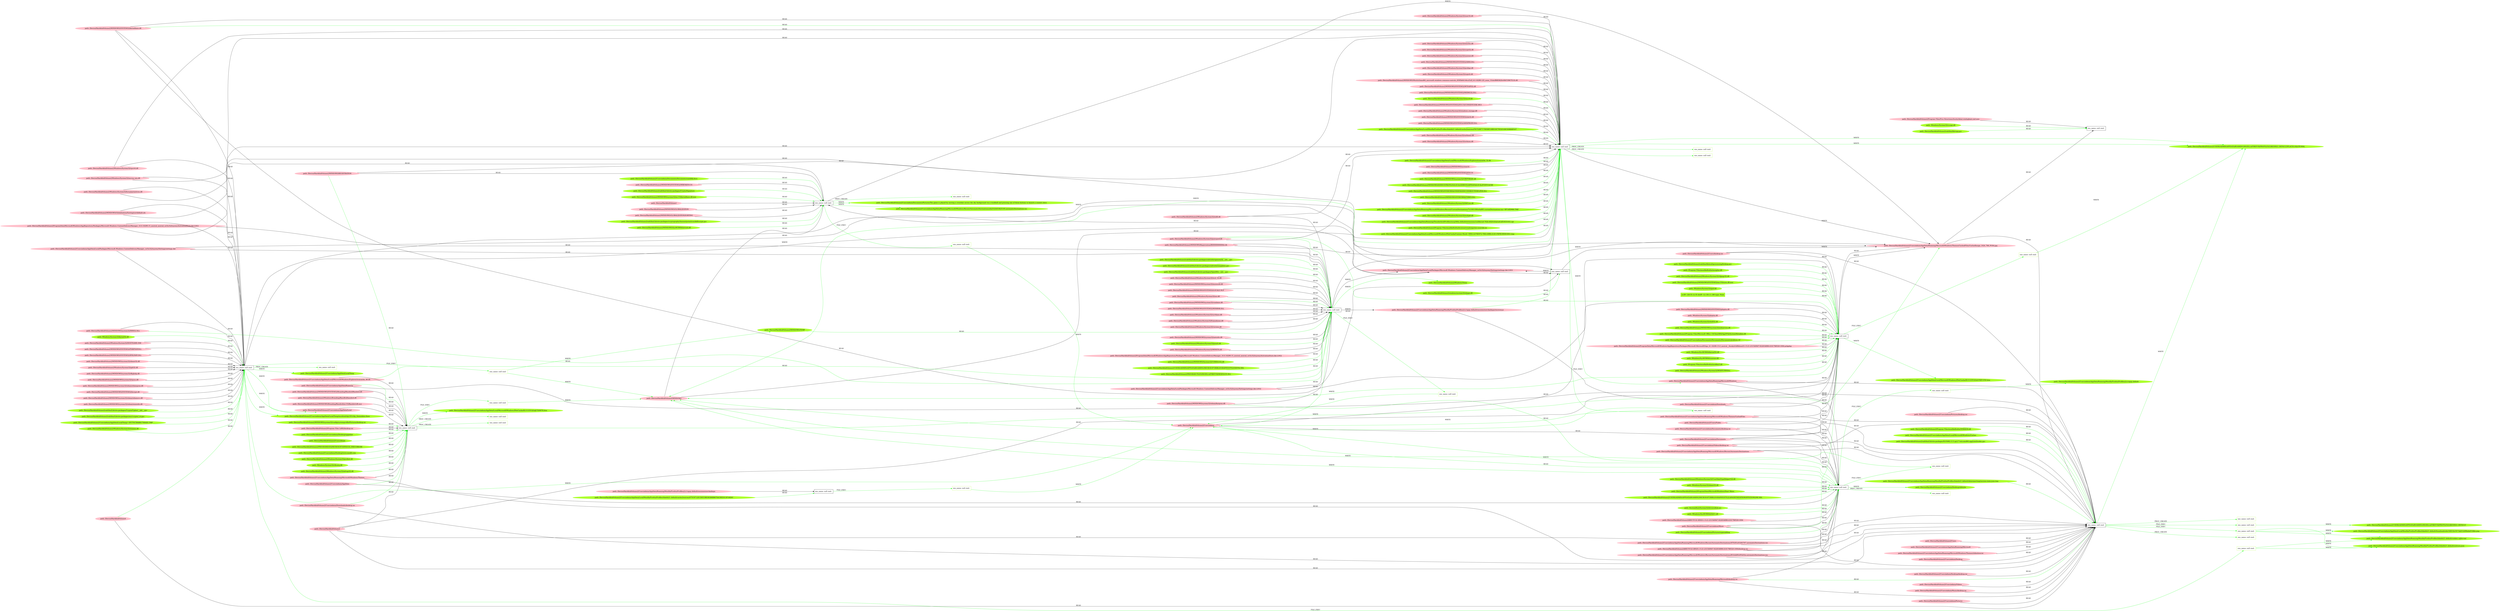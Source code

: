 digraph {
	rankdir=LR
	115 [label="exe_name: null cmd: " color=black shape=box style=solid]
	361 [label="exe_name: null cmd: " color=greenyellow shape=box style=solid]
	115 -> 361 [label=FILE_EXEC color=green]
	115 [label="exe_name: null cmd: " color=black shape=box style=solid]
	376 [label="exe_name: null cmd: " color=greenyellow shape=box style=solid]
	115 -> 376 [label=FILE_EXEC color=green]
	117 [label="exe_name: null cmd: " color=black shape=box style=solid]
	386 [label="exe_name: null cmd: " color=greenyellow shape=box style=solid]
	117 -> 386 [label=FILE_EXEC color=green]
	97 [label="exe_name: null cmd: " color=black shape=box style=solid]
	411 [label="exe_name: null cmd: " color=greenyellow shape=box style=solid]
	97 -> 411 [label=FILE_EXEC color=green]
	98 [label="exe_name: null cmd: " color=black shape=box style=solid]
	419 [label="exe_name: null cmd: " color=greenyellow shape=box style=solid]
	98 -> 419 [label=FILE_EXEC color=green]
	99 [label="exe_name: null cmd: " color=black shape=box style=solid]
	437 [label="exe_name: null cmd: " color=greenyellow shape=box style=solid]
	99 -> 437 [label=FILE_EXEC color=green]
	0 [label="exe_name: null cmd: " color=black shape=box style=solid]
	458 [label="exe_name: null cmd: " color=greenyellow shape=box style=solid]
	0 -> 458 [label=FILE_EXEC color=green]
	128 [label="exe_name: null cmd: " color=black shape=box style=solid]
	470 [label="exe_name: null cmd: " color=greenyellow shape=box style=solid]
	128 -> 470 [label=FILE_EXEC color=green]
	100 [label="exe_name: null cmd: " color=black shape=box style=solid]
	477 [label="exe_name: null cmd: " color=greenyellow shape=box style=solid]
	100 -> 477 [label=FILE_EXEC color=green]
	100 [label="exe_name: null cmd: " color=black shape=box style=solid]
	483 [label="exe_name: null cmd: " color=greenyellow shape=box style=solid]
	100 -> 483 [label=FILE_EXEC color=green]
	101 [label="exe_name: null cmd: " color=black shape=box style=solid]
	486 [label="exe_name: null cmd: " color=greenyellow shape=box style=solid]
	101 -> 486 [label=FILE_EXEC color=green]
	101 [label="exe_name: null cmd: " color=black shape=box style=solid]
	501 [label="exe_name: null cmd: " color=greenyellow shape=box style=solid]
	101 -> 501 [label=FILE_EXEC color=green]
	94 [label="path: /Device/HarddiskVolume2/Users/admin/AppData/Roaming/Mozilla/Firefox/Profiles/j1y1apqs.default/sessionstore-backups" color=pink shape=oval style=filled]
	128 [label="exe_name: null cmd: " color=black shape=box style=solid]
	94 -> 128 [label=READ color=black]
	322 [label="path: /Device/HarddiskVolume2/Users/admin/AppData/Roaming/Mozilla/Firefox/Profiles/j1y1apqs.default/sessionstore-backups/recovery.js" color=pink shape=oval style=filled]
	99 [label="exe_name: null cmd: " color=black shape=box style=solid]
	322 -> 99 [label=READ color=green]
	97 [label="exe_name: null cmd: " color=black shape=box style=solid]
	322 [label="path: /Device/HarddiskVolume2/Users/admin/AppData/Roaming/Mozilla/Firefox/Profiles/j1y1apqs.default/sessionstore-backups/recovery.js" color=pink shape=oval style=filled]
	97 -> 322 [label=WRITE color=black]
	76 [label="path: /Device/HarddiskVolume2/Program Files/Five Directions/Acuity/data/.winlogbeat.yml.new" color=pink shape=oval style=filled]
	113 [label="exe_name: null cmd: " color=black shape=box style=solid]
	76 -> 113 [label=READ color=black]
	300 [label="path: /Device/HarddiskVolume2/Users/admin/AppData/Roaming/Microsoft/Windows/Themes/CachedFiles/CachedImage_1024_768_POS4.jpg" color=pink shape=oval style=filled]
	113 [label="exe_name: null cmd: " color=black shape=box style=solid]
	300 -> 113 [label=READ color=black]
	326 [label="path: /Device/HarddiskVolume2/Users/admin/AppData/Roaming/Microsoft/Windows/Themes" color=pink shape=oval style=filled]
	0 [label="exe_name: null cmd: " color=black shape=box style=solid]
	326 -> 0 [label=READ color=black]
	239 [label="path: /Device/HarddiskVolume2" color=pink shape=oval style=filled]
	100 [label="exe_name: null cmd: " color=black shape=box style=solid]
	239 -> 100 [label=READ color=black]
	202 [label="path: /Device/HarddiskVolume2/Users/desktop.ini" color=pink shape=oval style=filled]
	100 [label="exe_name: null cmd: " color=black shape=box style=solid]
	202 -> 100 [label=READ color=black]
	271 [label="path: /Device/HarddiskVolume2/Users" color=pink shape=oval style=filled]
	100 [label="exe_name: null cmd: " color=black shape=box style=solid]
	271 -> 100 [label=READ color=black]
	296 [label="path: /Device/HarddiskVolume2/Users/admin" color=pink shape=oval style=filled]
	100 [label="exe_name: null cmd: " color=black shape=box style=solid]
	296 -> 100 [label=READ color=black]
	213 [label="path: /Device/HarddiskVolume2/Users/admin/AppData/Roaming/Microsoft" color=pink shape=oval style=filled]
	100 [label="exe_name: null cmd: " color=black shape=box style=solid]
	213 -> 100 [label=READ color=black]
	254 [label="path: /Device/HarddiskVolume2/Users/admin/AppData/Roaming/Microsoft/desktop.ini" color=pink shape=oval style=filled]
	100 [label="exe_name: null cmd: " color=black shape=box style=solid]
	254 -> 100 [label=READ color=black]
	259 [label="path: /Device/HarddiskVolume2/Users/admin/AppData/Roaming/Microsoft/Windows" color=pink shape=oval style=filled]
	100 [label="exe_name: null cmd: " color=black shape=box style=solid]
	259 -> 100 [label=READ color=black]
	326 [label="path: /Device/HarddiskVolume2/Users/admin/AppData/Roaming/Microsoft/Windows/Themes" color=pink shape=oval style=filled]
	100 [label="exe_name: null cmd: " color=black shape=box style=solid]
	326 -> 100 [label=READ color=black]
	239 [label="path: /Device/HarddiskVolume2" color=pink shape=oval style=filled]
	0 [label="exe_name: null cmd: " color=black shape=box style=solid]
	239 -> 0 [label=READ color=black]
	49 [label="path: /Device/HarddiskVolume2/WINDOWS/SYSTEM32/Branding/Basebrd/Basebrd.dll" color=pink shape=oval style=filled]
	0 [label="exe_name: null cmd: " color=black shape=box style=solid]
	49 -> 0 [label=READ color=black]
	285 [label="path: /Device/HarddiskVolume2/Windows/Branding/BaseBrd/basebrd.dll" color=pink shape=oval style=filled]
	0 [label="exe_name: null cmd: " color=black shape=box style=solid]
	285 -> 0 [label=READ color=black]
	294 [label="path: /Device/HarddiskVolume2/Users/admin/AppData/Roaming/Microsoft/Windows/Themes/slideshow.ini" color=pink shape=oval style=filled]
	100 [label="exe_name: null cmd: " color=black shape=box style=solid]
	294 -> 100 [label=READ color=black]
	38 [label="path: /Device/HarddiskVolume2/WINDOWS/Branding/Basebrd/en-US/Basebrd.dll.mui" color=pink shape=oval style=filled]
	0 [label="exe_name: null cmd: " color=black shape=box style=solid]
	38 -> 0 [label=READ color=black]
	245 [label="path: /Device/HarddiskVolume2/$RECYCLE.BIN/S-1-5-21-231540947-922634896-4161786520-1004/desktop.ini" color=pink shape=oval style=filled]
	100 [label="exe_name: null cmd: " color=black shape=box style=solid]
	245 -> 100 [label=READ color=black]
	300 [label="path: /Device/HarddiskVolume2/Users/admin/AppData/Roaming/Microsoft/Windows/Themes/CachedFiles/CachedImage_1024_768_POS4.jpg" color=pink shape=oval style=filled]
	100 [label="exe_name: null cmd: " color=black shape=box style=solid]
	300 -> 100 [label=READ color=black]
	322 [label="path: /Device/HarddiskVolume2/Users/admin/AppData/Roaming/Mozilla/Firefox/Profiles/j1y1apqs.default/sessionstore-backups/recovery.js" color=pink shape=oval style=filled]
	100 [label="exe_name: null cmd: " color=black shape=box style=solid]
	322 -> 100 [label=READ color=black]
	197 [label="path: /Device/HarddiskVolume2/Users/admin/AppData/Roaming/Microsoft/Windows/Recent/AutomaticDestinations/f01b4d95cf55d32a.automaticDestinations-ms" color=pink shape=oval style=filled]
	100 [label="exe_name: null cmd: " color=black shape=box style=solid]
	197 -> 100 [label=READ color=black]
	209 [label="path: /Device/HarddiskVolume2/Users/admin/AppData/Roaming/Microsoft/Windows/Recent/AutomaticDestinations" color=pink shape=oval style=filled]
	100 [label="exe_name: null cmd: " color=black shape=box style=solid]
	209 -> 100 [label=READ color=black]
	350 [label="path: /Device/HarddiskVolume2/Users/admin/AppData/Roaming/Microsoft/Windows/Recent/AutomaticDestinations/5f7b5f1e01b83767.automaticDestinations-ms" color=pink shape=oval style=filled]
	100 [label="exe_name: null cmd: " color=black shape=box style=solid]
	350 -> 100 [label=READ color=black]
	97 [label="exe_name: null cmd: " color=black shape=box style=solid]
	300 [label="path: /Device/HarddiskVolume2/Users/admin/AppData/Roaming/Microsoft/Windows/Themes/CachedFiles/CachedImage_1024_768_POS4.jpg" color=pink shape=oval style=filled]
	97 -> 300 [label=WRITE color=black]
	353 [label="path: /Device/HarddiskVolume4" color=pink shape=oval style=filled]
	115 [label="exe_name: null cmd: " color=black shape=box style=solid]
	353 -> 115 [label=READ color=green]
	239 [label="path: /Device/HarddiskVolume2" color=pink shape=oval style=filled]
	101 [label="exe_name: null cmd: " color=black shape=box style=solid]
	239 -> 101 [label=READ color=black]
	194 [label="path: /Device/HarddiskVolume2/Users/admin/AppData" color=pink shape=oval style=filled]
	101 [label="exe_name: null cmd: " color=black shape=box style=solid]
	194 -> 101 [label=READ color=black]
	254 [label="path: /Device/HarddiskVolume2/Users/admin/AppData/Roaming/Microsoft/desktop.ini" color=pink shape=oval style=filled]
	100 [label="exe_name: null cmd: " color=black shape=box style=solid]
	254 -> 100 [label=READ color=green]
	254 [label="path: /Device/HarddiskVolume2/Users/admin/AppData/Roaming/Microsoft/desktop.ini" color=pink shape=oval style=filled]
	101 [label="exe_name: null cmd: " color=black shape=box style=solid]
	254 -> 101 [label=READ color=black]
	259 [label="path: /Device/HarddiskVolume2/Users/admin/AppData/Roaming/Microsoft/Windows" color=pink shape=oval style=filled]
	101 [label="exe_name: null cmd: " color=black shape=box style=solid]
	259 -> 101 [label=READ color=black]
	206 [label="path: /Device/HarddiskVolume2/$RECYCLE.BIN/S-1-5-21-231540947-922634896-4161786520-1004" color=pink shape=oval style=filled]
	101 [label="exe_name: null cmd: " color=black shape=box style=solid]
	206 -> 101 [label=READ color=black]
	288 [label="path: /Device/HarddiskVolume2/Users/admin/AppData/Roaming/Microsoft/Windows/Themes/CachedFiles" color=pink shape=oval style=filled]
	101 [label="exe_name: null cmd: " color=black shape=box style=solid]
	288 -> 101 [label=READ color=black]
	245 [label="path: /Device/HarddiskVolume2/$RECYCLE.BIN/S-1-5-21-231540947-922634896-4161786520-1004/desktop.ini" color=pink shape=oval style=filled]
	101 [label="exe_name: null cmd: " color=black shape=box style=solid]
	245 -> 101 [label=READ color=black]
	256 [label="path: /Device/HarddiskVolume2/Users/Public" color=pink shape=oval style=filled]
	101 [label="exe_name: null cmd: " color=black shape=box style=solid]
	256 -> 101 [label=READ color=black]
	197 [label="path: /Device/HarddiskVolume2/Users/admin/AppData/Roaming/Microsoft/Windows/Recent/AutomaticDestinations/f01b4d95cf55d32a.automaticDestinations-ms" color=pink shape=oval style=filled]
	101 [label="exe_name: null cmd: " color=black shape=box style=solid]
	197 -> 101 [label=READ color=black]
	209 [label="path: /Device/HarddiskVolume2/Users/admin/AppData/Roaming/Microsoft/Windows/Recent/AutomaticDestinations" color=pink shape=oval style=filled]
	101 [label="exe_name: null cmd: " color=black shape=box style=solid]
	209 -> 101 [label=READ color=black]
	263 [label="path: /Device/HarddiskVolume2/Users/admin/Videos/desktop.ini" color=pink shape=oval style=filled]
	101 [label="exe_name: null cmd: " color=black shape=box style=solid]
	263 -> 101 [label=READ color=black]
	179 [label="path: /Device/HarddiskVolume2/Users/admin/Music" color=pink shape=oval style=filled]
	101 [label="exe_name: null cmd: " color=black shape=box style=solid]
	179 -> 101 [label=READ color=black]
	217 [label="path: /Device/HarddiskVolume2/Users/admin/Documents" color=pink shape=oval style=filled]
	101 [label="exe_name: null cmd: " color=black shape=box style=solid]
	217 -> 101 [label=READ color=black]
	279 [label="path: /Device/HarddiskVolume2/Users/admin/Documents/desktop.ini" color=pink shape=oval style=filled]
	101 [label="exe_name: null cmd: " color=black shape=box style=solid]
	279 -> 101 [label=READ color=black]
	350 [label="path: /Device/HarddiskVolume2/Users/admin/AppData/Roaming/Microsoft/Windows/Recent/AutomaticDestinations/5f7b5f1e01b83767.automaticDestinations-ms" color=pink shape=oval style=filled]
	101 [label="exe_name: null cmd: " color=black shape=box style=solid]
	350 -> 101 [label=READ color=black]
	115 [label="exe_name: null cmd: " color=black shape=box style=solid]
	300 [label="path: /Device/HarddiskVolume2/Users/admin/AppData/Roaming/Microsoft/Windows/Themes/CachedFiles/CachedImage_1024_768_POS4.jpg" color=pink shape=oval style=filled]
	115 -> 300 [label=WRITE color=black]
	98 [label="exe_name: null cmd: " color=black shape=box style=solid]
	300 [label="path: /Device/HarddiskVolume2/Users/admin/AppData/Roaming/Microsoft/Windows/Themes/CachedFiles/CachedImage_1024_768_POS4.jpg" color=pink shape=oval style=filled]
	98 -> 300 [label=WRITE color=black]
	114 [label="path: /Device/HarddiskVolume2/ProgramData/Microsoft/Windows/AppRepository/Packages/Microsoft.MicrosoftEdge_41.16299.15.0_neutral__8wekyb3d8bbwe/S-1-5-21-231540947-922634896-4161786520-1004.pckgdep" color=pink shape=oval style=filled]
	117 [label="exe_name: null cmd: " color=black shape=box style=solid]
	114 -> 117 [label=READ color=green]
	114 [label="path: /Device/HarddiskVolume2/ProgramData/Microsoft/Windows/AppRepository/Packages/Microsoft.MicrosoftEdge_41.16299.15.0_neutral__8wekyb3d8bbwe/S-1-5-21-231540947-922634896-4161786520-1004.pckgdep" color=pink shape=oval style=filled]
	117 [label="exe_name: null cmd: " color=black shape=box style=solid]
	114 -> 117 [label=READ color=black]
	7 [label="path: /Device/HarddiskVolume2/WINDOWS/SYSTEM32/ploptin.dll" color=pink shape=oval style=filled]
	117 [label="exe_name: null cmd: " color=black shape=box style=solid]
	7 -> 117 [label=READ color=black]
	110 [label="path: /Windows/System32/ploptin.dll" color=pink shape=oval style=filled]
	117 [label="exe_name: null cmd: " color=black shape=box style=solid]
	110 -> 117 [label=READ color=black]
	187 [label="path: /Device/HarddiskVolume2/WINDOWS/SYSTEM32/kernelbase.dll" color=pink shape=oval style=filled]
	117 [label="exe_name: null cmd: " color=black shape=box style=solid]
	187 -> 117 [label=READ color=black]
	275 [label="path: /Device/HarddiskVolume1" color=pink shape=oval style=filled]
	98 [label="exe_name: null cmd: " color=black shape=box style=solid]
	275 -> 98 [label=READ color=black]
	345 [label="path: /Device/HarddiskVolume2/WINDOWS" color=pink shape=oval style=filled]
	98 [label="exe_name: null cmd: " color=black shape=box style=solid]
	345 -> 98 [label=READ color=black]
	31 [label="path: /Device/HarddiskVolume2/Windows/System32/HOSTNAME.EXE" color=pink shape=oval style=filled]
	115 [label="exe_name: null cmd: " color=black shape=box style=solid]
	31 -> 115 [label=READ color=black]
	144 [label="path: /Device/HarddiskVolume2/WINDOWS/SYSTEM32/PNRPNSP.DLL" color=pink shape=oval style=filled]
	115 [label="exe_name: null cmd: " color=black shape=box style=solid]
	144 -> 115 [label=READ color=black]
	59 [label="path: /Device/HarddiskVolume2/Windows/System32/ws2_32.dll" color=pink shape=oval style=filled]
	97 [label="exe_name: null cmd: " color=black shape=box style=solid]
	59 -> 97 [label=READ color=black]
	75 [label="path: /Device/HarddiskVolume2/WINDOWS/system32/mswsock.dll" color=pink shape=oval style=filled]
	97 [label="exe_name: null cmd: " color=black shape=box style=solid]
	75 -> 97 [label=READ color=black]
	187 [label="path: /Device/HarddiskVolume2/WINDOWS/SYSTEM32/kernelbase.dll" color=pink shape=oval style=filled]
	115 [label="exe_name: null cmd: " color=black shape=box style=solid]
	187 -> 115 [label=READ color=black]
	191 [label="path: /Device/HarddiskVolume2/Windows/System32/rpcrt4.dll" color=pink shape=oval style=filled]
	115 [label="exe_name: null cmd: " color=black shape=box style=solid]
	191 -> 115 [label=READ color=black]
	232 [label="path: /Device/HarddiskVolume2/WINDOWS/SYSTEM32/LOCALE.NLS" color=pink shape=oval style=filled]
	97 [label="exe_name: null cmd: " color=black shape=box style=solid]
	232 -> 97 [label=READ color=black]
	341 [label="path: /Device/HarddiskVolume2/Windows/System32/ntdll.dll" color=pink shape=oval style=filled]
	97 [label="exe_name: null cmd: " color=black shape=box style=solid]
	341 -> 97 [label=READ color=black]
	140 [label="path: /Device/HarddiskVolume2/WINDOWS/SYSTEM32/IPHLPAPI.DLL" color=pink shape=oval style=filled]
	115 [label="exe_name: null cmd: " color=black shape=box style=solid]
	140 -> 115 [label=READ color=black]
	60 [label="path: /Device/HarddiskVolume2/Windows/System32/nsi.dll" color=pink shape=oval style=filled]
	97 [label="exe_name: null cmd: " color=black shape=box style=solid]
	60 -> 97 [label=READ color=black]
	73 [label="path: /Device/HarddiskVolume2/WINDOWS/SYSTEM32/WINRNR.DLL" color=pink shape=oval style=filled]
	97 [label="exe_name: null cmd: " color=black shape=box style=solid]
	73 -> 97 [label=READ color=black]
	379 [label="path: /Device/HarddiskVolume2/windows/system32/nlaapi.dll" color=greenyellow shape=oval style=filled]
	116 [label="exe_name: null cmd: " color=black shape=box style=solid]
	379 -> 116 [label=READ color=green]
	91 [label="path: /Device/HarddiskVolume2/WINDOWS/GLOBALIZATION" color=pink shape=oval style=filled]
	98 [label="exe_name: null cmd: " color=black shape=box style=solid]
	91 -> 98 [label=READ color=black]
	109 [label="path: /Device/HarddiskVolume2/WINDOWS/GLOBALIZATION/SORTING" color=pink shape=oval style=filled]
	98 [label="exe_name: null cmd: " color=black shape=box style=solid]
	109 -> 98 [label=READ color=black]
	332 [label="path: /Device/HarddiskVolume2/WINDOWS/REGISTRATION" color=pink shape=oval style=filled]
	98 [label="exe_name: null cmd: " color=black shape=box style=solid]
	332 -> 98 [label=READ color=black]
	95 [label="path: /Device/HarddiskVolume2/WINDOWS/SYSTEM32/WBEM/EN-US" color=pink shape=oval style=filled]
	98 [label="exe_name: null cmd: " color=black shape=box style=solid]
	95 -> 98 [label=READ color=black]
	16 [label="path: /Device/HarddiskVolume2/WINDOWS/system32/oleaut32.dll" color=pink shape=oval style=filled]
	115 [label="exe_name: null cmd: " color=black shape=box style=solid]
	16 -> 115 [label=READ color=black]
	237 [label="path: /Device/HarddiskVolume2/Windows/System32/msvcp_win.dll" color=pink shape=oval style=filled]
	115 [label="exe_name: null cmd: " color=black shape=box style=solid]
	237 -> 115 [label=READ color=black]
	321 [label="path: /Device/HarddiskVolume2/Windows/System32/ucrtbase.dll" color=pink shape=oval style=filled]
	97 [label="exe_name: null cmd: " color=black shape=box style=solid]
	321 -> 97 [label=READ color=black]
	339 [label="path: /Device/HarddiskVolume2/Windows/System32/gdi32.dll" color=pink shape=oval style=filled]
	115 [label="exe_name: null cmd: " color=black shape=box style=solid]
	339 -> 115 [label=READ color=black]
	40 [label="path: /Device/HarddiskVolume2/Windows/System32/framedynos.dll" color=pink shape=oval style=filled]
	97 [label="exe_name: null cmd: " color=black shape=box style=solid]
	40 -> 97 [label=READ color=black]
	79 [label="path: /Device/HarddiskVolume2/Windows/System32/version.dll" color=pink shape=oval style=filled]
	97 [label="exe_name: null cmd: " color=black shape=box style=solid]
	79 -> 97 [label=READ color=black]
	234 [label="path: /Device/HarddiskVolume2/WINDOWS/system32/combase.dll" color=pink shape=oval style=filled]
	97 [label="exe_name: null cmd: " color=black shape=box style=solid]
	234 -> 97 [label=READ color=black]
	334 [label="path: /Device/HarddiskVolume2/Windows/System32/bcryptprimitives.dll" color=pink shape=oval style=filled]
	115 [label="exe_name: null cmd: " color=black shape=box style=solid]
	334 -> 115 [label=READ color=black]
	89 [label="path: /Device/HarddiskVolume2/WINDOWS/system32/netutils.dll" color=pink shape=oval style=filled]
	97 [label="exe_name: null cmd: " color=black shape=box style=solid]
	89 -> 97 [label=READ color=black]
	51 [label="path: /Device/HarddiskVolume2/WINDOWS/system32/dbghelp.dll" color=pink shape=oval style=filled]
	115 [label="exe_name: null cmd: " color=black shape=box style=solid]
	51 -> 115 [label=READ color=black]
	69 [label="path: /Device/HarddiskVolume2/WINDOWS/system32/rpcss.dll" color=pink shape=oval style=filled]
	115 [label="exe_name: null cmd: " color=black shape=box style=solid]
	69 -> 115 [label=READ color=black]
	161 [label="path: /Device/HarddiskVolume2/WINDOWS/Globalization/Sorting/sortdefault.nls" color=pink shape=oval style=filled]
	115 [label="exe_name: null cmd: " color=black shape=box style=solid]
	161 -> 115 [label=READ color=black]
	5 [label="path: /Device/HarddiskVolume2/WINDOWS/system32/wbem/wbemprox.dll" color=pink shape=oval style=filled]
	115 [label="exe_name: null cmd: " color=black shape=box style=solid]
	5 -> 115 [label=READ color=black]
	33 [label="path: /Device/HarddiskVolume2/WINDOWS/SYSTEM32/bcrypt.dll" color=pink shape=oval style=filled]
	115 [label="exe_name: null cmd: " color=black shape=box style=solid]
	33 -> 115 [label=READ color=black]
	269 [label="path: /Device/HarddiskVolume2/WINDOWS/Registration/R00000000000d.clb" color=pink shape=oval style=filled]
	97 [label="exe_name: null cmd: " color=black shape=box style=solid]
	269 -> 97 [label=READ color=black]
	12 [label="path: /Device/HarddiskVolume2/WINDOWS/system32/wbem/wbemsvc.dll" color=pink shape=oval style=filled]
	115 [label="exe_name: null cmd: " color=black shape=box style=solid]
	12 -> 115 [label=READ color=black]
	8 [label="path: /Device/HarddiskVolume2/WINDOWS/system32/wbem/wmiutils.dll" color=pink shape=oval style=filled]
	115 [label="exe_name: null cmd: " color=black shape=box style=solid]
	8 -> 115 [label=READ color=black]
	77 [label="path: /Device/HarddiskVolume2/WINDOWS/system32/wbem/fastprox.dll" color=pink shape=oval style=filled]
	97 [label="exe_name: null cmd: " color=black shape=box style=solid]
	77 -> 97 [label=READ color=black]
	156 [label="path: /Device/HarddiskVolume2/WINDOWS/system32/IMM32.DLL" color=pink shape=oval style=filled]
	115 [label="exe_name: null cmd: " color=black shape=box style=solid]
	156 -> 115 [label=READ color=black]
	156 [label="path: /Device/HarddiskVolume2/WINDOWS/system32/IMM32.DLL" color=pink shape=oval style=filled]
	97 [label="exe_name: null cmd: " color=black shape=box style=solid]
	156 -> 97 [label=READ color=green]
	343 [label="path: /Device/HarddiskVolume2/Windows/System32/WINSTA.dll" color=pink shape=oval style=filled]
	97 [label="exe_name: null cmd: " color=black shape=box style=solid]
	343 -> 97 [label=READ color=black]
	347 [label="path: /Device/HarddiskVolume2/ProgramData/Microsoft/Windows/AppRepository/Packages/Microsoft.Windows.ContentDeliveryManager_10.0.16299.15_neutral_neutral_cw5n1h2txyewy/ActivationStore.dat.LOG1" color=pink shape=oval style=filled]
	97 [label="exe_name: null cmd: " color=black shape=box style=solid]
	347 -> 97 [label=READ color=black]
	97 [label="exe_name: null cmd: " color=black shape=box style=solid]
	223 [label="path: /Device/HarddiskVolume2/Users/admin/AppData/Local/Packages/Microsoft.Windows.ContentDeliveryManager_cw5n1h2txyewy/Settings/settings.dat.LOG1" color=pink shape=oval style=filled]
	97 -> 223 [label=WRITE color=black]
	177 [label="path: /Device/HarddiskVolume2/ProgramData/Microsoft/Windows/AppRepository/Packages/Microsoft.Windows.ContentDeliveryManager_10.0.16299.15_neutral_neutral_cw5n1h2txyewy/ActivationStore.dat.LOG2" color=pink shape=oval style=filled]
	97 [label="exe_name: null cmd: " color=black shape=box style=solid]
	177 -> 97 [label=READ color=black]
	164 [label="path: /Device/HarddiskVolume2/Users/admin/AppData/Local/Packages/Microsoft.Windows.ContentDeliveryManager_cw5n1h2txyewy/Settings/settings.dat" color=pink shape=oval style=filled]
	97 [label="exe_name: null cmd: " color=black shape=box style=solid]
	164 -> 97 [label=READ color=black]
	249 [label="path: /Device/HarddiskVolume2/Users/admin/AppData/Local/Packages/Microsoft.Windows.ContentDeliveryManager_cw5n1h2txyewy/Settings/settings.dat.LOG2" color=pink shape=oval style=filled]
	97 [label="exe_name: null cmd: " color=black shape=box style=solid]
	249 -> 97 [label=READ color=black]
	347 [label="path: /Device/HarddiskVolume2/ProgramData/Microsoft/Windows/AppRepository/Packages/Microsoft.Windows.ContentDeliveryManager_10.0.16299.15_neutral_neutral_cw5n1h2txyewy/ActivationStore.dat.LOG1" color=pink shape=oval style=filled]
	115 [label="exe_name: null cmd: " color=black shape=box style=solid]
	347 -> 115 [label=READ color=black]
	115 [label="exe_name: null cmd: " color=black shape=box style=solid]
	223 [label="path: /Device/HarddiskVolume2/Users/admin/AppData/Local/Packages/Microsoft.Windows.ContentDeliveryManager_cw5n1h2txyewy/Settings/settings.dat.LOG1" color=pink shape=oval style=filled]
	115 -> 223 [label=WRITE color=black]
	164 [label="path: /Device/HarddiskVolume2/Users/admin/AppData/Local/Packages/Microsoft.Windows.ContentDeliveryManager_cw5n1h2txyewy/Settings/settings.dat" color=pink shape=oval style=filled]
	115 [label="exe_name: null cmd: " color=black shape=box style=solid]
	164 -> 115 [label=READ color=black]
	347 [label="path: /Device/HarddiskVolume2/ProgramData/Microsoft/Windows/AppRepository/Packages/Microsoft.Windows.ContentDeliveryManager_10.0.16299.15_neutral_neutral_cw5n1h2txyewy/ActivationStore.dat.LOG1" color=pink shape=oval style=filled]
	98 [label="exe_name: null cmd: " color=black shape=box style=solid]
	347 -> 98 [label=READ color=black]
	223 [label="path: /Device/HarddiskVolume2/Users/admin/AppData/Local/Packages/Microsoft.Windows.ContentDeliveryManager_cw5n1h2txyewy/Settings/settings.dat.LOG1" color=pink shape=oval style=filled]
	98 [label="exe_name: null cmd: " color=black shape=box style=solid]
	223 -> 98 [label=READ color=black]
	353 [label="path: /Device/HarddiskVolume4" color=pink shape=oval style=filled]
	100 [label="exe_name: null cmd: " color=black shape=box style=solid]
	353 -> 100 [label=READ color=black]
	116 [label="exe_name: null cmd: " color=black shape=box style=solid]
	223 [label="path: /Device/HarddiskVolume2/Users/admin/AppData/Local/Packages/Microsoft.Windows.ContentDeliveryManager_cw5n1h2txyewy/Settings/settings.dat.LOG1" color=pink shape=oval style=filled]
	116 -> 223 [label=WRITE color=black]
	223 [label="path: /Device/HarddiskVolume2/Users/admin/AppData/Local/Packages/Microsoft.Windows.ContentDeliveryManager_cw5n1h2txyewy/Settings/settings.dat.LOG1" color=pink shape=oval style=filled]
	116 [label="exe_name: null cmd: " color=black shape=box style=solid]
	223 -> 116 [label=READ color=black]
	164 [label="path: /Device/HarddiskVolume2/Users/admin/AppData/Local/Packages/Microsoft.Windows.ContentDeliveryManager_cw5n1h2txyewy/Settings/settings.dat" color=pink shape=oval style=filled]
	116 [label="exe_name: null cmd: " color=black shape=box style=solid]
	164 -> 116 [label=READ color=black]
	249 [label="path: /Device/HarddiskVolume2/Users/admin/AppData/Local/Packages/Microsoft.Windows.ContentDeliveryManager_cw5n1h2txyewy/Settings/settings.dat.LOG2" color=pink shape=oval style=filled]
	116 [label="exe_name: null cmd: " color=black shape=box style=solid]
	249 -> 116 [label=READ color=black]
	277 [label="path: /Device/HarddiskVolume2/Users/admin/Desktop" color=pink shape=oval style=filled]
	100 [label="exe_name: null cmd: " color=black shape=box style=solid]
	277 -> 100 [label=READ color=black]
	186 [label="path: /Device/HarddiskVolume2/Users/admin/Desktop/desktop.ini" color=pink shape=oval style=filled]
	100 [label="exe_name: null cmd: " color=black shape=box style=solid]
	186 -> 100 [label=READ color=black]
	214 [label="path: /Device/HarddiskVolume2/Users/admin/Downloads" color=pink shape=oval style=filled]
	100 [label="exe_name: null cmd: " color=black shape=box style=solid]
	214 -> 100 [label=READ color=black]
	199 [label="path: /Device/HarddiskVolume2/Users/admin/Downloads/desktop.ini" color=pink shape=oval style=filled]
	100 [label="exe_name: null cmd: " color=black shape=box style=solid]
	199 -> 100 [label=READ color=black]
	199 [label="path: /Device/HarddiskVolume2/Users/admin/Downloads/desktop.ini" color=pink shape=oval style=filled]
	0 [label="exe_name: null cmd: " color=black shape=box style=solid]
	199 -> 0 [label=READ color=green]
	158 [label="path: /Device/HarddiskVolume2/Users/admin/Videos" color=pink shape=oval style=filled]
	100 [label="exe_name: null cmd: " color=black shape=box style=solid]
	158 -> 100 [label=READ color=black]
	263 [label="path: /Device/HarddiskVolume2/Users/admin/Videos/desktop.ini" color=pink shape=oval style=filled]
	100 [label="exe_name: null cmd: " color=black shape=box style=solid]
	263 -> 100 [label=READ color=black]
	179 [label="path: /Device/HarddiskVolume2/Users/admin/Music" color=pink shape=oval style=filled]
	100 [label="exe_name: null cmd: " color=black shape=box style=solid]
	179 -> 100 [label=READ color=black]
	221 [label="path: /Device/HarddiskVolume2/Users/admin/Music/desktop.ini" color=pink shape=oval style=filled]
	100 [label="exe_name: null cmd: " color=black shape=box style=solid]
	221 -> 100 [label=READ color=black]
	184 [label="path: /Device/HarddiskVolume2/Users/admin/Pictures" color=pink shape=oval style=filled]
	100 [label="exe_name: null cmd: " color=black shape=box style=solid]
	184 -> 100 [label=READ color=black]
	316 [label="path: /Device/HarddiskVolume2/Users/admin/Pictures/desktop.ini" color=pink shape=oval style=filled]
	100 [label="exe_name: null cmd: " color=black shape=box style=solid]
	316 -> 100 [label=READ color=black]
	217 [label="path: /Device/HarddiskVolume2/Users/admin/Documents" color=pink shape=oval style=filled]
	100 [label="exe_name: null cmd: " color=black shape=box style=solid]
	217 -> 100 [label=READ color=black]
	187 [label="path: /Device/HarddiskVolume2/WINDOWS/SYSTEM32/kernelbase.dll" color=pink shape=oval style=filled]
	99 [label="exe_name: null cmd: " color=black shape=box style=solid]
	187 -> 99 [label=READ color=black]
	341 [label="path: /Device/HarddiskVolume2/Windows/System32/ntdll.dll" color=pink shape=oval style=filled]
	99 [label="exe_name: null cmd: " color=black shape=box style=solid]
	341 -> 99 [label=READ color=black]
	237 [label="path: /Device/HarddiskVolume2/Windows/System32/msvcp_win.dll" color=pink shape=oval style=filled]
	99 [label="exe_name: null cmd: " color=black shape=box style=solid]
	237 -> 99 [label=READ color=black]
	266 [label="path: /Device/HarddiskVolume2/Windows/System32/user32.dll" color=pink shape=oval style=filled]
	99 [label="exe_name: null cmd: " color=black shape=box style=solid]
	266 -> 99 [label=READ color=black]
	330 [label="path: /Device/HarddiskVolume2/Windows/System32/win32u.dll" color=pink shape=oval style=filled]
	99 [label="exe_name: null cmd: " color=black shape=box style=solid]
	330 -> 99 [label=READ color=black]
	52 [label="path: /Device/HarddiskVolume2/Windows/System32/crypt32.dll" color=pink shape=oval style=filled]
	99 [label="exe_name: null cmd: " color=black shape=box style=solid]
	52 -> 99 [label=READ color=black]
	191 [label="path: /Device/HarddiskVolume2/Windows/System32/rpcrt4.dll" color=pink shape=oval style=filled]
	99 [label="exe_name: null cmd: " color=black shape=box style=solid]
	191 -> 99 [label=READ color=black]
	334 [label="path: /Device/HarddiskVolume2/Windows/System32/bcryptprimitives.dll" color=pink shape=oval style=filled]
	99 [label="exe_name: null cmd: " color=black shape=box style=solid]
	334 -> 99 [label=READ color=black]
	18 [label="path: /Device/HarddiskVolume2/Windows/System32/userenv.dll" color=pink shape=oval style=filled]
	99 [label="exe_name: null cmd: " color=black shape=box style=solid]
	18 -> 99 [label=READ color=black]
	150 [label="path: /Device/HarddiskVolume2/WINDOWS/SYSTEM32/AMSI.DLL" color=pink shape=oval style=filled]
	99 [label="exe_name: null cmd: " color=black shape=box style=solid]
	150 -> 99 [label=READ color=black]
	107 [label="path: /Device/HarddiskVolume2/Windows/System32/profapi.dll" color=pink shape=oval style=filled]
	99 [label="exe_name: null cmd: " color=black shape=box style=solid]
	107 -> 99 [label=READ color=black]
	283 [label="path: /Device/HarddiskVolume2/Windows/System32/sspicli.dll" color=pink shape=oval style=filled]
	99 [label="exe_name: null cmd: " color=black shape=box style=solid]
	283 -> 99 [label=READ color=black]
	13 [label="path: /Device/HarddiskVolume2/WINDOWS/WinSxS/amd64_microsoft.windows.common-controls_6595b64144ccf1df_6.0.16299.125_none_15cbcf8893620c09/COMCTL32.dll" color=pink shape=oval style=filled]
	99 [label="exe_name: null cmd: " color=black shape=box style=solid]
	13 -> 99 [label=READ color=black]
	30 [label="path: /Device/HarddiskVolume2/WINDOWS/SYSTEM32/WTSAPI32.dll" color=pink shape=oval style=filled]
	99 [label="exe_name: null cmd: " color=black shape=box style=solid]
	30 -> 99 [label=READ color=black]
	39 [label="path: /Device/HarddiskVolume2/WINDOWS/SYSTEM32/MSIMG32.DLL" color=pink shape=oval style=filled]
	99 [label="exe_name: null cmd: " color=black shape=box style=solid]
	39 -> 99 [label=READ color=black]
	427 [label="path: /Device/HarddiskVolume2/Windows/System32/msctf.dll" color=greenyellow shape=oval style=filled]
	99 [label="exe_name: null cmd: " color=black shape=box style=solid]
	427 -> 99 [label=READ color=green]
	20 [label="path: /Device/HarddiskVolume2/WINDOWS/SYSTEM32/EN-US/CONSENT.EXE.MUI" color=pink shape=oval style=filled]
	99 [label="exe_name: null cmd: " color=black shape=box style=solid]
	20 -> 99 [label=READ color=black]
	154 [label="path: /Device/HarddiskVolume2/Windows/System32/windows.storage.dll" color=pink shape=oval style=filled]
	99 [label="exe_name: null cmd: " color=black shape=box style=solid]
	154 -> 99 [label=READ color=black]
	356 [label="path: /Device/HarddiskVolume2/WINDOWS/SYSTEM32/ole32.dll" color=pink shape=oval style=filled]
	99 [label="exe_name: null cmd: " color=black shape=box style=solid]
	356 -> 99 [label=READ color=black]
	133 [label="path: /Device/HarddiskVolume2/WINDOWS/SYSTEM32/AMSIPROXY.DLL" color=pink shape=oval style=filled]
	99 [label="exe_name: null cmd: " color=black shape=box style=solid]
	133 -> 99 [label=READ color=black]
	153 [label="path: /Device/HarddiskVolume2/Windows/System32/powrprof.dll" color=pink shape=oval style=filled]
	97 [label="exe_name: null cmd: " color=black shape=box style=solid]
	153 -> 97 [label=READ color=green]
	153 [label="path: /Device/HarddiskVolume2/Windows/System32/powrprof.dll" color=pink shape=oval style=filled]
	99 [label="exe_name: null cmd: " color=black shape=box style=solid]
	153 -> 99 [label=READ color=black]
	66 [label="path: /Device/HarddiskVolume2/Windows/System32/uxtheme.dll" color=pink shape=oval style=filled]
	99 [label="exe_name: null cmd: " color=black shape=box style=solid]
	66 -> 99 [label=READ color=black]
	161 [label="path: /Device/HarddiskVolume2/WINDOWS/Globalization/Sorting/sortdefault.nls" color=pink shape=oval style=filled]
	99 [label="exe_name: null cmd: " color=black shape=box style=solid]
	161 -> 99 [label=READ color=black]
	269 [label="path: /Device/HarddiskVolume2/WINDOWS/Registration/R00000000000d.clb" color=pink shape=oval style=filled]
	99 [label="exe_name: null cmd: " color=black shape=box style=solid]
	269 -> 99 [label=READ color=black]
	152 [label="path: /Device/HarddiskVolume2/Windows/System32/urlmon.dll" color=pink shape=oval style=filled]
	99 [label="exe_name: null cmd: " color=black shape=box style=solid]
	152 -> 99 [label=READ color=black]
	116 [label="exe_name: null cmd: " color=black shape=box style=solid]
	300 [label="path: /Device/HarddiskVolume2/Users/admin/AppData/Roaming/Microsoft/Windows/Themes/CachedFiles/CachedImage_1024_768_POS4.jpg" color=pink shape=oval style=filled]
	116 -> 300 [label=WRITE color=black]
	442 [label="path: /Device/HarddiskVolume2/Users/admin/AppData/Local/Microsoft/Windows/Explorer/iconcache_32.db" color=greenyellow shape=oval style=filled]
	99 [label="exe_name: null cmd: " color=black shape=box style=solid]
	442 -> 99 [label=READ color=green]
	174 [label="path: /Device/HarddiskVolume2/WINDOWS/system32" color=pink shape=oval style=filled]
	99 [label="exe_name: null cmd: " color=black shape=box style=solid]
	174 -> 99 [label=READ color=black]
	332 [label="path: /Device/HarddiskVolume2/WINDOWS/REGISTRATION" color=pink shape=oval style=filled]
	99 [label="exe_name: null cmd: " color=black shape=box style=solid]
	332 -> 99 [label=READ color=black]
	345 [label="path: /Device/HarddiskVolume2/WINDOWS" color=pink shape=oval style=filled]
	99 [label="exe_name: null cmd: " color=black shape=box style=solid]
	345 -> 99 [label=READ color=black]
	57 [label="path: /Device/HarddiskVolume2/WINDOWS/SYSTEM32/EN-US" color=pink shape=oval style=filled]
	99 [label="exe_name: null cmd: " color=black shape=box style=solid]
	57 -> 99 [label=READ color=black]
	234 [label="path: /Device/HarddiskVolume2/WINDOWS/system32/combase.dll" color=pink shape=oval style=filled]
	97 [label="exe_name: null cmd: " color=black shape=box style=solid]
	234 -> 97 [label=READ color=green]
	99 [label="exe_name: null cmd: " color=black shape=box style=solid]
	300 [label="path: /Device/HarddiskVolume2/Users/admin/AppData/Roaming/Microsoft/Windows/Themes/CachedFiles/CachedImage_1024_768_POS4.jpg" color=pink shape=oval style=filled]
	99 -> 300 [label=WRITE color=black]
	239 [label="path: /Device/HarddiskVolume2" color=pink shape=oval style=filled]
	117 [label="exe_name: null cmd: " color=black shape=box style=solid]
	239 -> 117 [label=READ color=black]
	202 [label="path: /Device/HarddiskVolume2/Users/desktop.ini" color=pink shape=oval style=filled]
	117 [label="exe_name: null cmd: " color=black shape=box style=solid]
	202 -> 117 [label=READ color=black]
	296 [label="path: /Device/HarddiskVolume2/Users/admin" color=pink shape=oval style=filled]
	117 [label="exe_name: null cmd: " color=black shape=box style=solid]
	296 -> 117 [label=READ color=black]
	293 [label="path: /Device/HarddiskVolume2/Users/admin/AppData/Roaming" color=pink shape=oval style=filled]
	117 [label="exe_name: null cmd: " color=black shape=box style=solid]
	293 -> 117 [label=READ color=black]
	259 [label="path: /Device/HarddiskVolume2/Users/admin/AppData/Roaming/Microsoft/Windows" color=pink shape=oval style=filled]
	117 [label="exe_name: null cmd: " color=black shape=box style=solid]
	259 -> 117 [label=READ color=black]
	288 [label="path: /Device/HarddiskVolume2/Users/admin/AppData/Roaming/Microsoft/Windows/Themes/CachedFiles" color=pink shape=oval style=filled]
	117 [label="exe_name: null cmd: " color=black shape=box style=solid]
	288 -> 117 [label=READ color=black]
	256 [label="path: /Device/HarddiskVolume2/Users/Public" color=pink shape=oval style=filled]
	117 [label="exe_name: null cmd: " color=black shape=box style=solid]
	256 -> 117 [label=READ color=black]
	300 [label="path: /Device/HarddiskVolume2/Users/admin/AppData/Roaming/Microsoft/Windows/Themes/CachedFiles/CachedImage_1024_768_POS4.jpg" color=pink shape=oval style=filled]
	117 [label="exe_name: null cmd: " color=black shape=box style=solid]
	300 -> 117 [label=READ color=black]
	214 [label="path: /Device/HarddiskVolume2/Users/admin/Downloads" color=pink shape=oval style=filled]
	117 [label="exe_name: null cmd: " color=black shape=box style=solid]
	214 -> 117 [label=READ color=black]
	179 [label="path: /Device/HarddiskVolume2/Users/admin/Music" color=pink shape=oval style=filled]
	117 [label="exe_name: null cmd: " color=black shape=box style=solid]
	179 -> 117 [label=READ color=green]
	217 [label="path: /Device/HarddiskVolume2/Users/admin/Documents" color=pink shape=oval style=filled]
	117 [label="exe_name: null cmd: " color=black shape=box style=solid]
	217 -> 117 [label=READ color=black]
	279 [label="path: /Device/HarddiskVolume2/Users/admin/Documents/desktop.ini" color=pink shape=oval style=filled]
	117 [label="exe_name: null cmd: " color=black shape=box style=solid]
	279 -> 117 [label=READ color=black]
	117 [label="exe_name: null cmd: " color=black shape=box style=solid]
	300 [label="path: /Device/HarddiskVolume2/Users/admin/AppData/Roaming/Microsoft/Windows/Themes/CachedFiles/CachedImage_1024_768_POS4.jpg" color=pink shape=oval style=filled]
	117 -> 300 [label=WRITE color=black]
	492 [label="path: /Device/HarddiskVolume2/ProgramData/Microsoft/Windows/Start Menu" color=greenyellow shape=oval style=filled]
	101 [label="exe_name: null cmd: " color=black shape=box style=solid]
	492 -> 101 [label=READ color=green]
	194 [label="path: /Device/HarddiskVolume2/Users/admin/AppData" color=pink shape=oval style=filled]
	0 [label="exe_name: null cmd: " color=black shape=box style=solid]
	194 -> 0 [label=READ color=green]
	434 [label="path: /Device/HarddiskVolume2/WINDOWS/system32/CRYPTBASE.dll" color=greenyellow shape=oval style=filled]
	99 [label="exe_name: null cmd: " color=black shape=box style=solid]
	434 -> 99 [label=READ color=green]
	26 [label="path: /Device/HarddiskVolume2/Users/admin/AppData/Local" color=pink shape=oval style=filled]
	0 [label="exe_name: null cmd: " color=black shape=box style=solid]
	26 -> 0 [label=READ color=black]
	63 [label="path: /Device/HarddiskVolume2/Users/admin/AppData/Local/Microsoft/Windows/Explorer/iconcache_48.db" color=pink shape=oval style=filled]
	0 [label="exe_name: null cmd: " color=black shape=box style=solid]
	63 -> 0 [label=READ color=black]
	64 [label="path: /Device/HarddiskVolume2/Program Files (x86)/desktop.ini" color=pink shape=oval style=filled]
	0 [label="exe_name: null cmd: " color=black shape=box style=solid]
	64 -> 0 [label=READ color=black]
	467 [label="path: /Device/HarddiskVolume2/Users/admin/Desktop/upgather" color=greenyellow shape=oval style=filled]
	0 [label="exe_name: null cmd: " color=black shape=box style=solid]
	467 -> 0 [label=READ color=green]
	63 [label="path: /Device/HarddiskVolume2/Users/admin/AppData/Local/Microsoft/Windows/Explorer/iconcache_48.db" color=pink shape=oval style=filled]
	97 [label="exe_name: null cmd: " color=black shape=box style=solid]
	63 -> 97 [label=READ color=green]
	296 [label="path: /Device/HarddiskVolume2/Users/admin" color=pink shape=oval style=filled]
	101 [label="exe_name: null cmd: " color=black shape=box style=solid]
	296 -> 101 [label=READ color=green]
	296 [label="path: /Device/HarddiskVolume2/Users/admin" color=pink shape=oval style=filled]
	97 [label="exe_name: null cmd: " color=black shape=box style=solid]
	296 -> 97 [label=READ color=green]
	293 [label="path: /Device/HarddiskVolume2/Users/admin/AppData/Roaming" color=pink shape=oval style=filled]
	0 [label="exe_name: null cmd: " color=black shape=box style=solid]
	293 -> 0 [label=READ color=green]
	77 [label="path: /Device/HarddiskVolume2/WINDOWS/system32/wbem/fastprox.dll" color=pink shape=oval style=filled]
	101 [label="exe_name: null cmd: " color=black shape=box style=solid]
	77 -> 101 [label=READ color=green]
	0 [label="exe_name: null cmd: " color=black shape=box style=solid]
	300 [label="path: /Device/HarddiskVolume2/Users/admin/AppData/Roaming/Microsoft/Windows/Themes/CachedFiles/CachedImage_1024_768_POS4.jpg" color=pink shape=oval style=filled]
	0 -> 300 [label=WRITE color=green]
	401 [label="path: /Device/HarddiskVolume2/WINDOWS/System32/COMDLG32.dll" color=greenyellow shape=oval style=filled]
	97 [label="exe_name: null cmd: " color=black shape=box style=solid]
	401 -> 97 [label=READ color=green]
	359 [label="path: /Windows/System32/cscapi.dll" color=greenyellow shape=oval style=filled]
	113 [label="exe_name: null cmd: " color=black shape=box style=solid]
	359 -> 113 [label=READ color=green]
	432 [label="path: /Device/HarddiskVolume2/WINDOWS/SERVICEPROFILES/LOCALSERVICE/APPDATA/LOCAL/FONTCACHE" color=greenyellow shape=oval style=filled]
	99 [label="exe_name: null cmd: " color=black shape=box style=solid]
	432 -> 99 [label=READ color=green]
	441 [label="path: /Device/HarddiskVolume2/WINDOWS/SYSWOW64/ONDEMANDCONNROUTEHELPER.DLL" color=greenyellow shape=oval style=filled]
	99 [label="exe_name: null cmd: " color=black shape=box style=solid]
	441 -> 99 [label=READ color=green]
	433 [label="path: /Device/HarddiskVolume2/WINDOWS/SYSWOW64/TZRES.DLL" color=greenyellow shape=oval style=filled]
	99 [label="exe_name: null cmd: " color=black shape=box style=solid]
	433 -> 99 [label=READ color=green]
	403 [label="path: /Device/HarddiskVolume2/USERS/ADMIN/APPDATA/ROAMING/MICROSOFT/BIBLIOGRAPHY/STYLE/SIST02.XSL" color=greenyellow shape=oval style=filled]
	97 [label="exe_name: null cmd: " color=black shape=box style=solid]
	403 -> 97 [label=READ color=green]
	491 [label="path: /Device/HarddiskVolume2/USERS/ADMIN/APPDATA/ROAMING/MICROSOFT/BIBLIOGRAPHY/STYLE/APASIXTHEDITIONOFFICEONLINE.XSL" color=greenyellow shape=oval style=filled]
	101 [label="exe_name: null cmd: " color=black shape=box style=solid]
	491 -> 101 [label=READ color=green]
	425 [label="path: /Device/HarddiskVolume2/WINDOWS/system32/en-US/kernelbase.dll.mui" color=greenyellow shape=oval style=filled]
	98 [label="exe_name: null cmd: " color=black shape=box style=solid]
	425 -> 98 [label=READ color=green]
	369 [label="path: /Device/HarddiskVolume2/salt/bin/Lib/site-packages/Crypto/Cipher/__init__.pyc" color=greenyellow shape=oval style=filled]
	115 [label="exe_name: null cmd: " color=black shape=box style=solid]
	369 -> 115 [label=READ color=green]
	426 [label="path: /Device/HarddiskVolume2/salt/bin/Lib/site-packages/cryptography/hazmat/primitives/kdf/scrypt.pyc" color=greenyellow shape=oval style=filled]
	98 [label="exe_name: null cmd: " color=black shape=box style=solid]
	426 -> 98 [label=READ color=green]
	389 [label="path: /Windows/System32/shell32.dll" color=greenyellow shape=oval style=filled]
	117 [label="exe_name: null cmd: " color=black shape=box style=solid]
	389 -> 117 [label=READ color=green]
	187 [label="path: /Device/HarddiskVolume2/WINDOWS/SYSTEM32/kernelbase.dll" color=pink shape=oval style=filled]
	99 [label="exe_name: null cmd: " color=black shape=box style=solid]
	187 -> 99 [label=READ color=green]
	450 [label="path: /Device/HarddiskVolume2/Windows/System32/SHCore.dll" color=greenyellow shape=oval style=filled]
	99 [label="exe_name: null cmd: " color=black shape=box style=solid]
	450 -> 99 [label=READ color=green]
	400 [label="path: /Device/HarddiskVolume2/WINDOWS/system32/ncbservice.dll" color=greenyellow shape=oval style=filled]
	117 [label="exe_name: null cmd: " color=black shape=box style=solid]
	400 -> 117 [label=READ color=green]
	399 [label="path: /Device/HarddiskVolume2/Program Files/Microsoft Office 15/ClientX64/AppVFileSystemMetadata.dll" color=greenyellow shape=oval style=filled]
	117 [label="exe_name: null cmd: " color=black shape=box style=solid]
	399 -> 117 [label=READ color=green]
	466 [label="path: /Device/HarddiskVolume2/Users/darpa" color=greenyellow shape=oval style=filled]
	0 [label="exe_name: null cmd: " color=black shape=box style=solid]
	466 -> 0 [label=READ color=green]
	417 [label="path: /Device/HarddiskVolume2/WINDOWS/SysWOW64/iertutil.dll" color=greenyellow shape=oval style=filled]
	98 [label="exe_name: null cmd: " color=black shape=box style=solid]
	417 -> 98 [label=READ color=green]
	423 [label="path: /Device/HarddiskVolume2/Users/admin/Documents/Documents/candidly.docx" color=greenyellow shape=oval style=filled]
	98 [label="exe_name: null cmd: " color=black shape=box style=solid]
	423 -> 98 [label=READ color=green]
	382 [label="path: /Device/HarddiskVolume2/Users/admin/Documents/Documents/Documents/arabism.rtf" color=greenyellow shape=oval style=filled]
	117 [label="exe_name: null cmd: " color=black shape=box style=solid]
	382 -> 117 [label=READ color=green]
	364 [label="path: /Device/HarddiskVolume2/salt/bin/Lib/site-packages/asn1crypto/_iri.pyc" color=greenyellow shape=oval style=filled]
	115 [label="exe_name: null cmd: " color=black shape=box style=solid]
	364 -> 115 [label=READ color=green]
	498 [label="path: /SystemRoot/System32/drivers/disk.sys" color=greenyellow shape=oval style=filled]
	101 [label="exe_name: null cmd: " color=black shape=box style=solid]
	498 -> 101 [label=READ color=green]
	390 [label="path: /Windows/SysWOW64/kernel32.dll" color=greenyellow shape=oval style=filled]
	117 [label="exe_name: null cmd: " color=black shape=box style=solid]
	390 -> 117 [label=READ color=green]
	499 [label="path: /Windows/SysWOW64/d3d11.dll" color=greenyellow shape=oval style=filled]
	101 [label="exe_name: null cmd: " color=black shape=box style=solid]
	499 -> 101 [label=READ color=green]
	395 [label="path: /Windows/SysWOW64/userenv.dll" color=greenyellow shape=oval style=filled]
	117 [label="exe_name: null cmd: " color=black shape=box style=solid]
	395 -> 117 [label=READ color=green]
	332 [label="path: /Device/HarddiskVolume2/WINDOWS/REGISTRATION" color=pink shape=oval style=filled]
	0 [label="exe_name: null cmd: " color=black shape=box style=solid]
	332 -> 0 [label=READ color=green]
	383 [label="path: /Program Files/mozilla/firefox/nssdbm3.dll" color=greenyellow shape=oval style=filled]
	117 [label="exe_name: null cmd: " color=black shape=box style=solid]
	383 -> 117 [label=READ color=green]
	493 [label="path: /Device/HarddiskVolume2/Users/admin/Pictures/superadding" color=greenyellow shape=oval style=filled]
	101 [label="exe_name: null cmd: " color=black shape=box style=solid]
	493 -> 101 [label=READ color=green]
	410 [label="path: /Device/HarddiskVolume2/PROGRAM FILES/MOZILLA/FIREFOX/MOZGLUE.DLL" color=greenyellow shape=oval style=filled]
	97 [label="exe_name: null cmd: " color=black shape=box style=solid]
	410 -> 97 [label=READ color=green]
	153 [label="path: /Device/HarddiskVolume2/Windows/System32/powrprof.dll" color=pink shape=oval style=filled]
	117 [label="exe_name: null cmd: " color=black shape=box style=solid]
	153 -> 117 [label=READ color=green]
	430 [label="path: /Device/HarddiskVolume2/Users/admin/AppData/Roaming/Microsoft/Windows/Recent/CustomDestinations/7e10931f60e0ad93.customDestinations-ms~RF1df206fd.TMP" color=greenyellow shape=oval style=filled]
	99 [label="exe_name: null cmd: " color=black shape=box style=solid]
	430 -> 99 [label=READ color=green]
	101 [label="exe_name: null cmd: " color=black shape=box style=solid]
	296 [label="path: /Device/HarddiskVolume2/Users/admin" color=pink shape=oval style=filled]
	101 -> 296 [label=WRITE color=green]
	99 [label="exe_name: null cmd: " color=black shape=box style=solid]
	431 [label="exe_name: null cmd: " color=greenyellow shape=box style=solid]
	99 -> 431 [label=PROC_CREATE color=green]
	404 [label="path: /Device/HarddiskVolume2/salt/bin/Lib/site-packages/salt/utils/openstack/__init__.pyc" color=greenyellow shape=oval style=filled]
	97 [label="exe_name: null cmd: " color=black shape=box style=solid]
	404 -> 97 [label=READ color=green]
	117 [label="exe_name: null cmd: " color=black shape=box style=solid]
	345 [label="path: /Device/HarddiskVolume2/WINDOWS" color=pink shape=oval style=filled]
	117 -> 345 [label=WRITE color=green]
	371 [label="path: /Device/HarddiskVolume2/Users/admin/AppData/Local/Temp/~DF370C5B4B91709AEE.TMP" color=greenyellow shape=oval style=filled]
	115 [label="exe_name: null cmd: " color=black shape=box style=solid]
	371 -> 115 [label=READ color=green]
	501 [label="exe_name: null cmd: " color=greenyellow shape=box style=solid]
	502 [label="path: /Device/HarddiskVolume2/Users/admin/AppData/Roaming/Mozilla/Firefox/Profiles/j1y1apqs.default" color=greenyellow shape=oval style=filled]
	501 -> 502 [label=WRITE color=green]
	456 [label="path: /Device/HarddiskVolume2/PROGRAMDATA/MICROSOFT/SPEECH_ONECORE/SR" color=greenyellow shape=oval style=filled]
	0 [label="exe_name: null cmd: " color=black shape=box style=solid]
	456 -> 0 [label=READ color=green]
	115 [label="exe_name: null cmd: " color=black shape=box style=solid]
	374 [label="path: /Device/HarddiskVolume2/Users/admin/AppData/Local/Temp" color=greenyellow shape=oval style=filled]
	115 -> 374 [label=WRITE color=green]
	394 [label="path: /Device/HarddiskVolume2/Windows/System32/WSHTCPIP.DLL" color=greenyellow shape=oval style=filled]
	117 [label="exe_name: null cmd: " color=black shape=box style=solid]
	394 -> 117 [label=READ color=green]
	360 [label="path: /Device/HarddiskVolume2/salt/bin/lib/copy.pyc" color=greenyellow shape=oval style=filled]
	113 [label="exe_name: null cmd: " color=black shape=box style=solid]
	360 -> 113 [label=READ color=green]
	385 [label="path: /Device/HarddiskVolume2/salt/bin/lib/multiprocessing/forking.pyc" color=greenyellow shape=oval style=filled]
	117 [label="exe_name: null cmd: " color=black shape=box style=solid]
	385 -> 117 [label=READ color=green]
	448 [label="path: /Device/HarddiskVolume2/Windows/System32/wship6.dll" color=greenyellow shape=oval style=filled]
	99 [label="exe_name: null cmd: " color=black shape=box style=solid]
	448 -> 99 [label=READ color=green]
	435 [label="path: /Device/HarddiskVolume2/Users/admin/AppData/Roaming/Thunderbird/Profiles/xxsq346m.default/extensions/{e2fda1a4-762b-4020-b5ad-a41df1933103}.xpi" color=greenyellow shape=oval style=filled]
	99 [label="exe_name: null cmd: " color=black shape=box style=solid]
	435 -> 99 [label=READ color=green]
	377 [label="path: /Device/HarddiskVolume2/WINDOWS/TEMP" color=greenyellow shape=oval style=filled]
	97 [label="exe_name: null cmd: " color=black shape=box style=solid]
	377 -> 97 [label=READ color=green]
	376 [label="exe_name: null cmd: " color=greenyellow shape=box style=solid]
	377 [label="path: /Device/HarddiskVolume2/WINDOWS/TEMP" color=greenyellow shape=oval style=filled]
	376 -> 377 [label=WRITE color=green]
	376 [label="exe_name: null cmd: " color=greenyellow shape=box style=solid]
	345 [label="path: /Device/HarddiskVolume2/WINDOWS" color=pink shape=oval style=filled]
	376 -> 345 [label=WRITE color=green]
	361 [label="exe_name: null cmd: " color=greenyellow shape=box style=solid]
	363 [label="path: /Device/HarddiskVolume2/Users/admin/AppData/Roaming/Mozilla/Firefox/Profiles/lxkehh21.default/xulstore.json" color=greenyellow shape=oval style=filled]
	361 -> 363 [label=WRITE color=green]
	391 [label="path: /Program Files/mozilla/firefox/mozglue.dll" color=greenyellow shape=oval style=filled]
	117 [label="exe_name: null cmd: " color=black shape=box style=solid]
	391 -> 117 [label=READ color=green]
	472 [label="path: /Device/HarddiskVolume2/Program Files/mozilla/firefox/VERSION.dll" color=greenyellow shape=oval style=filled]
	100 [label="exe_name: null cmd: " color=black shape=box style=solid]
	472 -> 100 [label=READ color=green]
	370 [label="path: /Device/HarddiskVolume2/Windows/System32/winmm.dll" color=greenyellow shape=oval style=filled]
	115 [label="exe_name: null cmd: " color=black shape=box style=solid]
	370 -> 115 [label=READ color=green]
	99 [label="exe_name: null cmd: " color=black shape=box style=solid]
	443 [label="exe_name: null cmd: " color=greenyellow shape=box style=solid]
	99 -> 443 [label=PROC_CREATE color=green]
	486 [label="exe_name: null cmd: " color=greenyellow shape=box style=solid]
	345 [label="path: /Device/HarddiskVolume2/WINDOWS" color=pink shape=oval style=filled]
	486 -> 345 [label=WRITE color=green]
	361 [label="exe_name: null cmd: " color=greenyellow shape=box style=solid]
	362 [label="path: /Device/HarddiskVolume2/Users/admin/AppData/Roaming/Mozilla/Firefox/Profiles/lxkehh21.default/cookies.sqlite-wal" color=greenyellow shape=oval style=filled]
	361 -> 362 [label=WRITE color=green]
	458 [label="exe_name: null cmd: " color=greenyellow shape=box style=solid]
	345 [label="path: /Device/HarddiskVolume2/WINDOWS" color=pink shape=oval style=filled]
	458 -> 345 [label=WRITE color=green]
	0 [label="exe_name: null cmd: " color=black shape=box style=solid]
	452 [label="path: /Device/HarddiskVolume2/Users/admin/AppData/Local/Microsoft/Windows/INetCache/IE/1UGYV3ZA/JCTSP87X.htm" color=greenyellow shape=oval style=filled]
	0 -> 452 [label=WRITE color=green]
	100 [label="exe_name: null cmd: " color=black shape=box style=solid]
	387 [label="path: /Device/HarddiskVolume2/USERS/ADMIN/APPDATA/ROAMING/MOZILLA/FIREFOX/PROFILES/LXKEHH21.DEFAULT/PLACES.SQLITE-WAL" color=greenyellow shape=oval style=filled]
	100 -> 387 [label=WRITE color=green]
	477 [label="exe_name: null cmd: " color=greenyellow shape=box style=solid]
	362 [label="path: /Device/HarddiskVolume2/Users/admin/AppData/Roaming/Mozilla/Firefox/Profiles/lxkehh21.default/cookies.sqlite-wal" color=greenyellow shape=oval style=filled]
	477 -> 362 [label=WRITE color=green]
	477 [label="exe_name: null cmd: " color=greenyellow shape=box style=solid]
	363 [label="path: /Device/HarddiskVolume2/Users/admin/AppData/Roaming/Mozilla/Firefox/Profiles/lxkehh21.default/xulstore.json" color=greenyellow shape=oval style=filled]
	477 -> 363 [label=WRITE color=green]
	117 [label="exe_name: null cmd: " color=black shape=box style=solid]
	384 [label="path: /Device/HarddiskVolume2/Users/admin/AppData/Local/Microsoft/Windows/INetCache/IE/1UGYV3ZA/GTHF1VYZ.htm" color=greenyellow shape=oval style=filled]
	117 -> 384 [label=WRITE color=green]
	477 [label="exe_name: null cmd: " color=greenyellow shape=box style=solid]
	479 [label="path: /Device/HarddiskVolume2/Users/admin/AppData/Local/Mozilla/Firefox/Profiles/lxkehh21.default/thumbnails/ebc54f21fa1917afa51d2f9a4a015dbe.png" color=greenyellow shape=oval style=filled]
	477 -> 479 [label=WRITE color=green]
	386 [label="exe_name: null cmd: " color=greenyellow shape=box style=solid]
	387 [label="path: /Device/HarddiskVolume2/USERS/ADMIN/APPDATA/ROAMING/MOZILLA/FIREFOX/PROFILES/LXKEHH21.DEFAULT/PLACES.SQLITE-WAL" color=greenyellow shape=oval style=filled]
	386 -> 387 [label=WRITE color=green]
	99 [label="exe_name: null cmd: " color=black shape=box style=solid]
	387 [label="path: /Device/HarddiskVolume2/USERS/ADMIN/APPDATA/ROAMING/MOZILLA/FIREFOX/PROFILES/LXKEHH21.DEFAULT/PLACES.SQLITE-WAL" color=greenyellow shape=oval style=filled]
	99 -> 387 [label=WRITE color=green]
	437 [label="exe_name: null cmd: " color=greenyellow shape=box style=solid]
	296 [label="path: /Device/HarddiskVolume2/Users/admin" color=pink shape=oval style=filled]
	437 -> 296 [label=WRITE color=green]
	437 [label="exe_name: null cmd: " color=greenyellow shape=box style=solid]
	345 [label="path: /Device/HarddiskVolume2/WINDOWS" color=pink shape=oval style=filled]
	437 -> 345 [label=WRITE color=green]
	115 [label="exe_name: null cmd: " color=black shape=box style=solid]
	375 [label="path: /Device/HarddiskVolume2/Users/admin/AppData/Local/Temp/msohtmlclip1/01/clip_themedata.thmx" color=greenyellow shape=oval style=filled]
	115 -> 375 [label=WRITE color=green]
	366 [label="path: /Windows/System32/kernel32.dll" color=greenyellow shape=oval style=filled]
	115 [label="exe_name: null cmd: " color=black shape=box style=solid]
	366 -> 115 [label=READ color=green]
	99 [label="exe_name: null cmd: " color=black shape=box style=solid]
	387 [label="path: /Device/HarddiskVolume2/USERS/ADMIN/APPDATA/ROAMING/MOZILLA/FIREFOX/PROFILES/LXKEHH21.DEFAULT/PLACES.SQLITE-WAL" color=greenyellow shape=oval style=filled]
	99 -> 387 [label=WRITE color=green]
	99 [label="exe_name: null cmd: " color=black shape=box style=solid]
	345 [label="path: /Device/HarddiskVolume2/WINDOWS" color=pink shape=oval style=filled]
	99 -> 345 [label=WRITE color=green]
	101 [label="exe_name: null cmd: " color=black shape=box style=solid]
	345 [label="path: /Device/HarddiskVolume2/WINDOWS" color=pink shape=oval style=filled]
	101 -> 345 [label=WRITE color=green]
	115 [label="exe_name: null cmd: " color=black shape=box style=solid]
	296 [label="path: /Device/HarddiskVolume2/Users/admin" color=pink shape=oval style=filled]
	115 -> 296 [label=WRITE color=green]
	98 [label="exe_name: null cmd: " color=black shape=box style=solid]
	424 [label="exe_name: null cmd: " color=greenyellow shape=box style=solid]
	98 -> 424 [label=PROC_CREATE color=green]
	419 [label="exe_name: null cmd: " color=greenyellow shape=box style=solid]
	296 [label="path: /Device/HarddiskVolume2/Users/admin" color=pink shape=oval style=filled]
	419 -> 296 [label=WRITE color=green]
	0 [label="exe_name: null cmd: " color=black shape=box style=solid]
	461 [label="exe_name: null cmd: " color=greenyellow shape=box style=solid]
	0 -> 461 [label=PROC_CREATE color=green]
	100 [label="exe_name: null cmd: " color=black shape=box style=solid]
	485 [label="exe_name: null cmd: " color=greenyellow shape=box style=solid]
	100 -> 485 [label=PROC_CREATE color=green]
	465 [label="path: /Device/HarddiskVolume2/Users/admin/Desktop/www.myalli.com" color=greenyellow shape=oval style=filled]
	0 [label="exe_name: null cmd: " color=black shape=box style=solid]
	465 -> 0 [label=READ color=green]
	446 [label="path: /Device/HarddiskVolume2/Program Files/mozilla/firefox/browser/crashreporter-override.ini" color=greenyellow shape=oval style=filled]
	99 [label="exe_name: null cmd: " color=black shape=box style=solid]
	446 -> 99 [label=READ color=green]
	98 [label="exe_name: null cmd: " color=black shape=box style=solid]
	421 [label="path: /Device/HarddiskVolume2/Users/admin/Documents/Pictures/The game is played by moving a crosshair across the sky background via a trackball and pressing one of three buttons to launch a counte1.docx" color=greenyellow shape=oval style=filled]
	98 -> 421 [label=WRITE color=green]
	0 [label="exe_name: null cmd: " color=black shape=box style=solid]
	464 [label="exe_name: null cmd: " color=greenyellow shape=box style=solid]
	0 -> 464 [label=PROC_CREATE color=green]
	101 [label="exe_name: null cmd: " color=black shape=box style=solid]
	500 [label="path: /Device/HarddiskVolume2/Users/admin/Desktop/oldstyle" color=greenyellow shape=oval style=filled]
	101 -> 500 [label=WRITE color=green]
	495 [label="path: /Device/HarddiskVolume2/Windows/System32/UserDataTypeHelperUtil.dll" color=greenyellow shape=oval style=filled]
	101 [label="exe_name: null cmd: " color=black shape=box style=solid]
	495 -> 101 [label=READ color=green]
	101 [label="exe_name: null cmd: " color=black shape=box style=solid]
	489 [label="exe_name: null cmd: " color=greenyellow shape=box style=solid]
	101 -> 489 [label=PROC_CREATE color=green]
	460 [label="path: /Device/HarddiskVolume2/Windows/System32/profext.dll" color=greenyellow shape=oval style=filled]
	0 [label="exe_name: null cmd: " color=black shape=box style=solid]
	460 -> 0 [label=READ color=green]
	470 [label="exe_name: null cmd: " color=greenyellow shape=box style=solid]
	296 [label="path: /Device/HarddiskVolume2/Users/admin" color=pink shape=oval style=filled]
	470 -> 296 [label=WRITE color=green]
	411 [label="exe_name: null cmd: " color=greenyellow shape=box style=solid]
	296 [label="path: /Device/HarddiskVolume2/Users/admin" color=pink shape=oval style=filled]
	411 -> 296 [label=WRITE color=green]
	99 [label="exe_name: null cmd: " color=black shape=box style=solid]
	259 [label="path: /Device/HarddiskVolume2/Users/admin/AppData/Roaming/Microsoft/Windows" color=pink shape=oval style=filled]
	99 -> 259 [label=WRITE color=green]
	115 [label="exe_name: null cmd: " color=black shape=box style=solid]
	26 [label="path: /Device/HarddiskVolume2/Users/admin/AppData/Local" color=pink shape=oval style=filled]
	115 -> 26 [label=WRITE color=green]
	392 [label="path: /Device/HarddiskVolume2/Windows/System32/cfgmgr32.dll" color=greenyellow shape=oval style=filled]
	117 [label="exe_name: null cmd: " color=black shape=box style=solid]
	392 -> 117 [label=READ color=green]
	98 [label="exe_name: null cmd: " color=black shape=box style=solid]
	418 [label="path: /Device/HarddiskVolume2/Users/admin/AppData/Roaming/Microsoft/Windows/Recent/AutomaticDestinations/a4a5324453625195.automaticDestinations-ms" color=greenyellow shape=oval style=filled]
	98 -> 418 [label=WRITE color=green]
	481 [label="path: /Device/HarddiskVolume2/Users/admin/AppData/Local/Microsoft/Windows/Caches" color=greenyellow shape=oval style=filled]
	100 [label="exe_name: null cmd: " color=black shape=box style=solid]
	481 -> 100 [label=READ color=green]
	422 [label="path: /Device/HarddiskVolume2/salt/bin/Lib/site-packages/Crypto/Signature" color=greenyellow shape=oval style=filled]
	98 [label="exe_name: null cmd: " color=black shape=box style=solid]
	422 -> 98 [label=READ color=green]
	451 [label="path: /Windows/System32/clbcatq.dll" color=greenyellow shape=oval style=filled]
	0 [label="exe_name: null cmd: " color=black shape=box style=solid]
	451 -> 0 [label=READ color=green]
	494 [label="path: /Windows/System32/oleaut32.dll" color=greenyellow shape=oval style=filled]
	101 [label="exe_name: null cmd: " color=black shape=box style=solid]
	494 -> 101 [label=READ color=green]
	396 [label="path: /Device/HarddiskVolume2/WINDOWS/SYSTEM32/en-US/tzres.dll.mui" color=greenyellow shape=oval style=filled]
	117 [label="exe_name: null cmd: " color=black shape=box style=solid]
	396 -> 117 [label=READ color=green]
	380 [label="path: /Windows/System32/qasf.dll" color=greenyellow shape=oval style=filled]
	117 [label="exe_name: null cmd: " color=black shape=box style=solid]
	380 -> 117 [label=READ color=green]
	97 [label="exe_name: null cmd: " color=black shape=box style=solid]
	408 [label="path: /Device/HarddiskVolume2/Windows/Temp" color=greenyellow shape=oval style=filled]
	97 -> 408 [label=WRITE color=green]
	447 [label="path: /Device/HarddiskVolume2/Users/admin/AppData/Local/Microsoft/Windows/INetCache/Content.Word/~WRS{A378E972-7802-49B4-A14C-F6FB19E601B3}.tmp" color=greenyellow shape=oval style=filled]
	99 [label="exe_name: null cmd: " color=black shape=box style=solid]
	447 -> 99 [label=READ color=green]
	402 [label="path: /Device/HarddiskVolume2/salt/bin/Lib/site-packages/salt/utils/templates.pyc" color=greenyellow shape=oval style=filled]
	97 [label="exe_name: null cmd: " color=black shape=box style=solid]
	402 -> 97 [label=READ color=green]
	416 [label="path: /Device/HarddiskVolume2/salt/bin/Lib/site-packages/OpenSSL/__init__.pyc" color=greenyellow shape=oval style=filled]
	97 [label="exe_name: null cmd: " color=black shape=box style=solid]
	416 -> 97 [label=READ color=green]
	406 [label="path: /Device/HarddiskVolume2/Windows/System32/pcacli.dll" color=greenyellow shape=oval style=filled]
	97 [label="exe_name: null cmd: " color=black shape=box style=solid]
	406 -> 97 [label=READ color=green]
	482 [label="path: /Device/HarddiskVolume2/salt/bin/Lib/site-packages/PyYAML-3.11-py2.7-win-amd64.egg/yaml/nodes.pyc" color=greenyellow shape=oval style=filled]
	100 [label="exe_name: null cmd: " color=black shape=box style=solid]
	482 -> 100 [label=READ color=green]
	483 [label="exe_name: null cmd: " color=greenyellow shape=box style=solid]
	484 [label="path: /Device/HarddiskVolume2/USERS/ADMIN/APPDATA/ROAMING/MOZILLA/FIREFOX/PROFILES/LXKEHH21.DEFAULT" color=greenyellow shape=oval style=filled]
	483 -> 484 [label=WRITE color=green]
	462 [label="path: /Device/HarddiskVolume2/Windows/System32/advapi32.dll" color=greenyellow shape=oval style=filled]
	0 [label="exe_name: null cmd: " color=black shape=box style=solid]
	462 -> 0 [label=READ color=green]
	115 [label="exe_name: null cmd: " color=black shape=box style=solid]
	26 [label="path: /Device/HarddiskVolume2/Users/admin/AppData/Local" color=pink shape=oval style=filled]
	115 -> 26 [label=WRITE color=green]
	398 [label="srcIP: 128.55.12.55 dstIP: 12.130.11.180 type: None" color=greenyellow shape=box style=filled]
	117 [label="exe_name: null cmd: " color=black shape=box style=solid]
	398 -> 117 [label=READ color=green]
	453 [label="path: /Device/HarddiskVolume2/WINDOWS/system32/config/systemprofile/Pictures/desktop.ini" color=greenyellow shape=oval style=filled]
	0 [label="exe_name: null cmd: " color=black shape=box style=solid]
	453 -> 0 [label=READ color=green]
	100 [label="exe_name: null cmd: " color=black shape=box style=solid]
	476 [label="exe_name: null cmd: " color=greenyellow shape=box style=solid]
	100 -> 476 [label=PROC_CREATE color=green]
	440 [label="path: /Device/HarddiskVolume2/Users/admin/AppData/Local/Mozilla/Firefox/Profiles/lxkehh21.default/cache2/entries/F9C528E7176E69E16BD18C76520169C0DB08F037" color=greenyellow shape=oval style=filled]
	99 [label="exe_name: null cmd: " color=black shape=box style=solid]
	440 -> 99 [label=READ color=green]
	473 [label="path: /Device/HarddiskVolume2/Users/admin/AppData/Roaming/Mozilla/Firefox/Profiles/lxkehh21.default/datareporting/session-state.json.tmp" color=greenyellow shape=oval style=filled]
	100 [label="exe_name: null cmd: " color=black shape=box style=solid]
	473 -> 100 [label=READ color=green]
	469 [label="path: /Device/HarddiskVolume2/Users/admin/AppData/Local/Mozilla/Firefox/Profiles/lxkehh21.default/cache2/entries/075C6712ECDEE3BE08386B8678AC9ED313F16D3C" color=greenyellow shape=oval style=filled]
	128 [label="exe_name: null cmd: " color=black shape=box style=solid]
	469 -> 128 [label=READ color=green]
	115 [label="exe_name: null cmd: " color=black shape=box style=solid]
	365 [label="exe_name: null cmd: " color=greenyellow shape=box style=solid]
	115 -> 365 [label=PROC_CREATE color=green]
}
